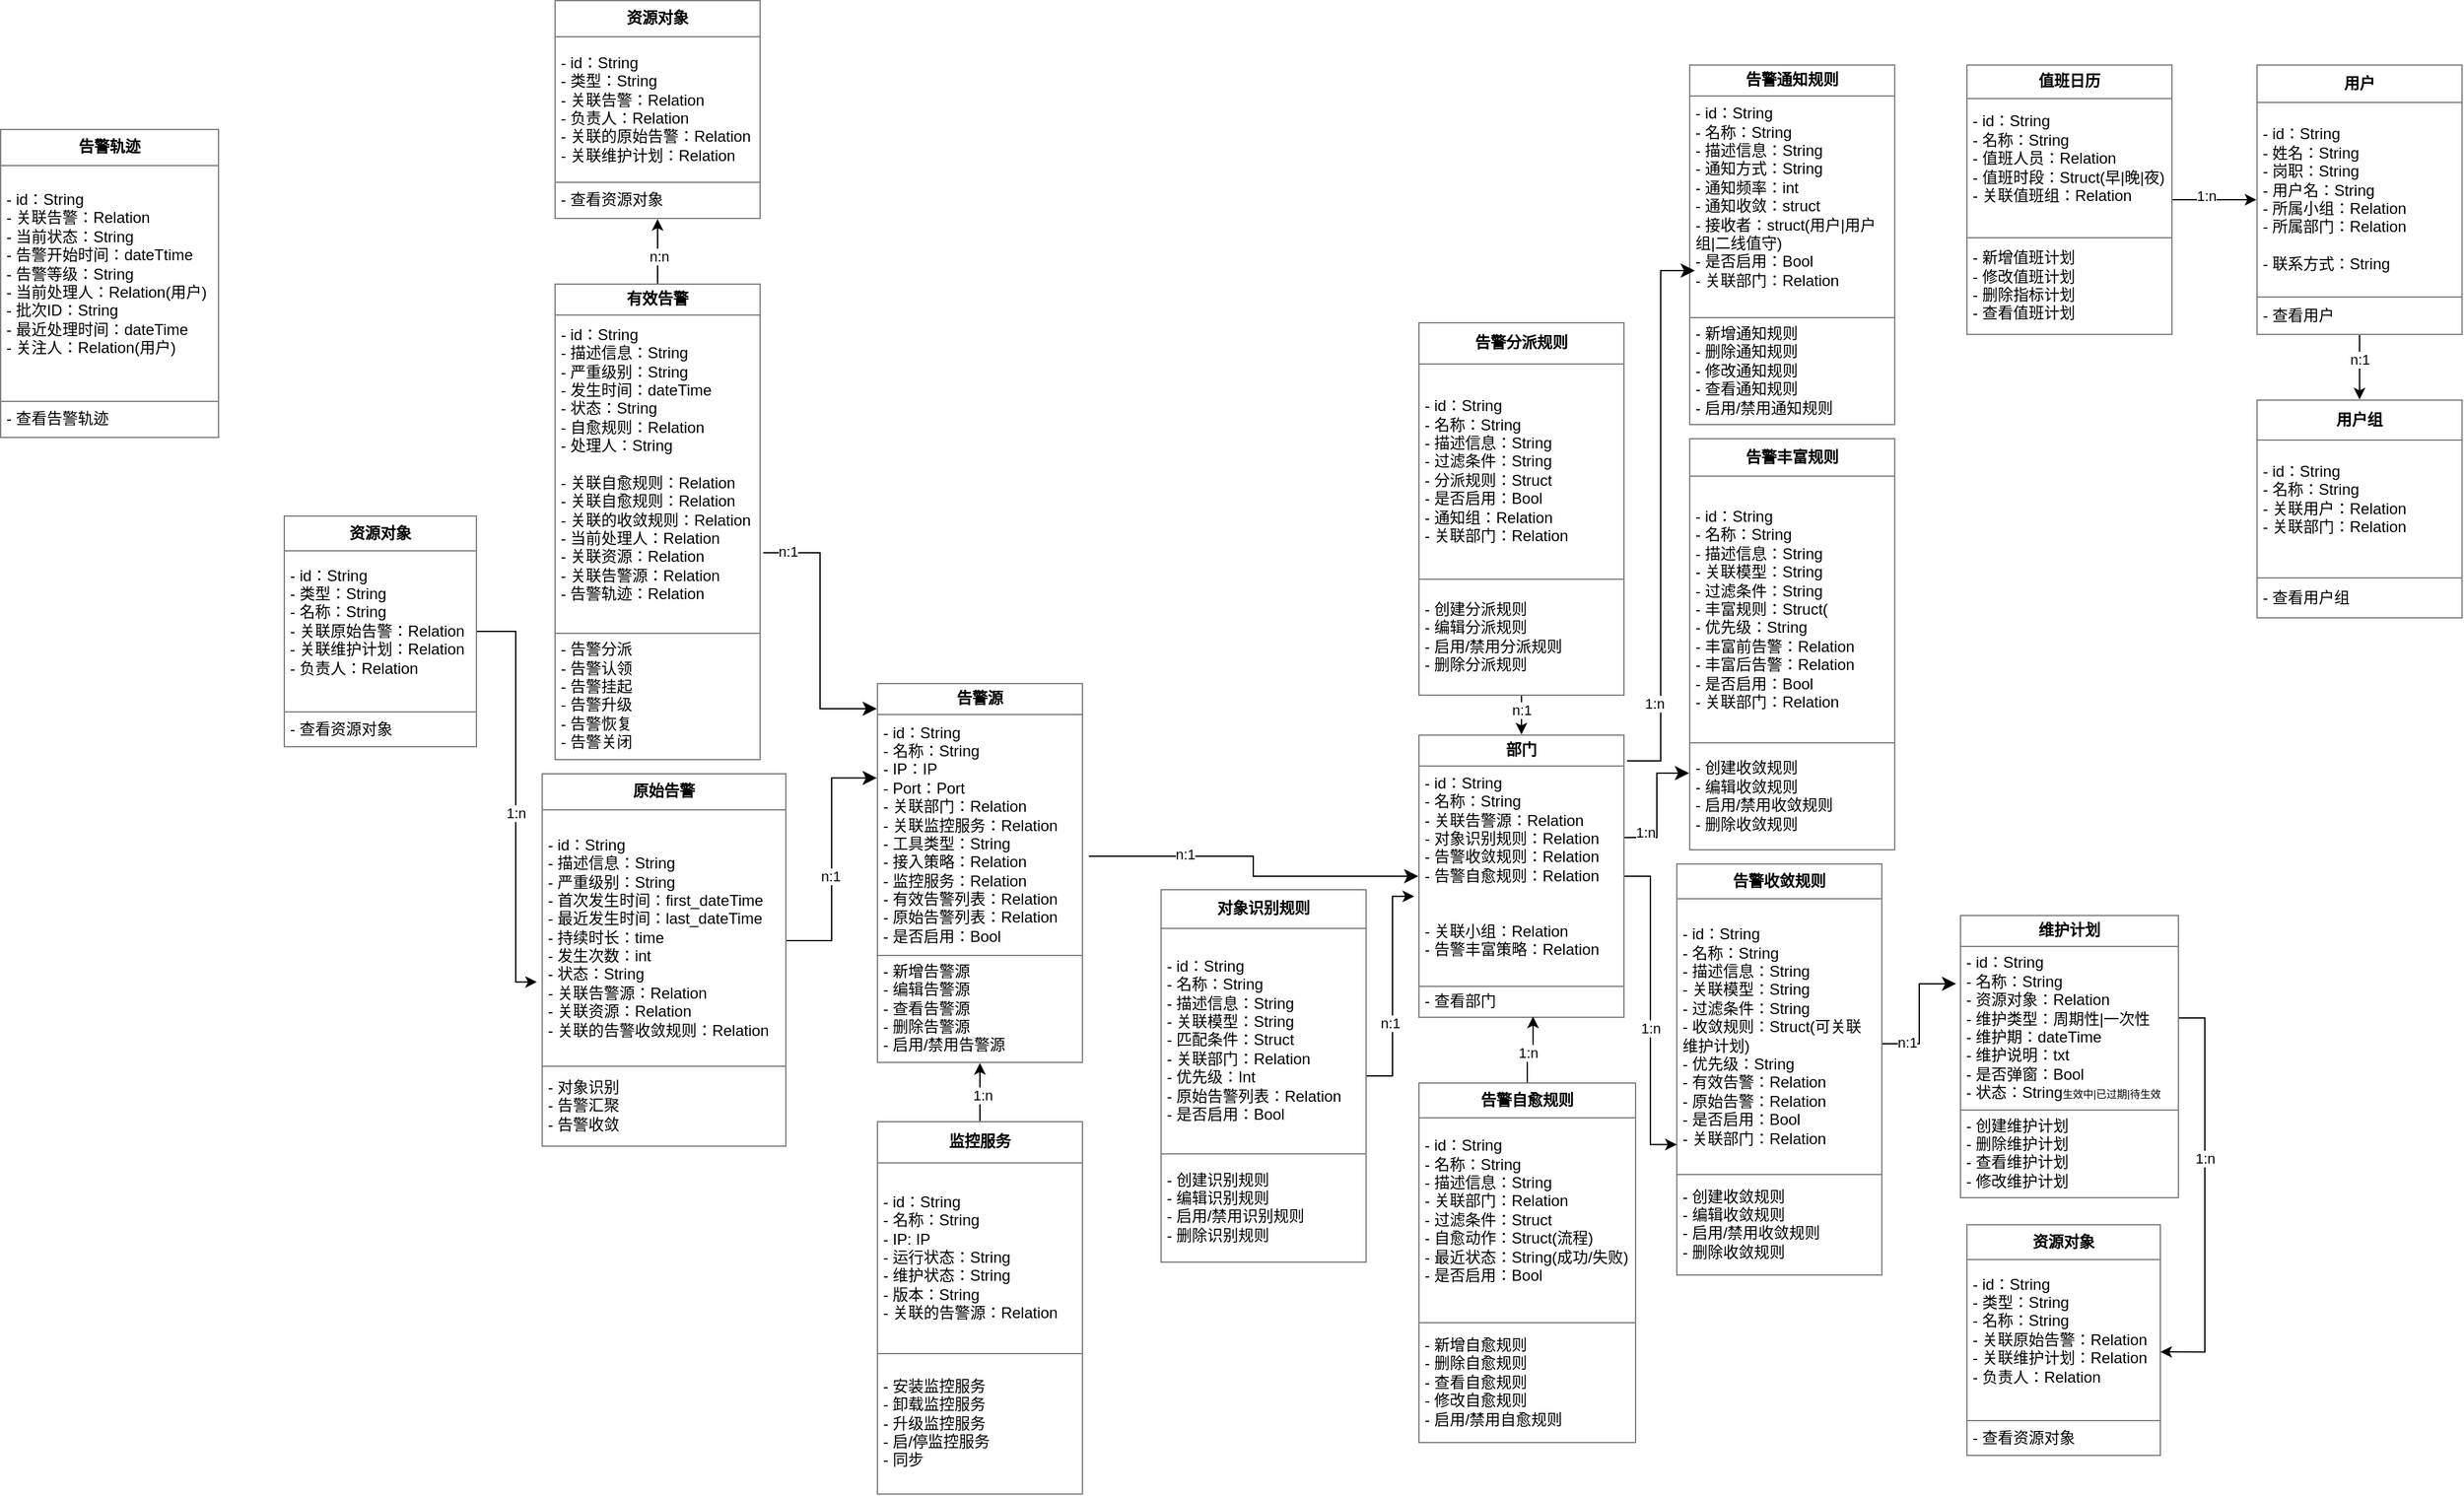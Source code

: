 <mxfile version="24.2.3" type="github">
  <diagram name="第 1 页" id="A6H5ExyCg3AIkG1d_fSl">
    <mxGraphModel dx="2662" dy="2349" grid="1" gridSize="10" guides="1" tooltips="1" connect="1" arrows="1" fold="1" page="1" pageScale="1" pageWidth="1169" pageHeight="1654" math="0" shadow="0">
      <root>
        <mxCell id="0" />
        <mxCell id="1" parent="0" />
        <mxCell id="cfgEqrc7yUKkda0pwVI9-48" value="" style="edgeStyle=orthogonalEdgeStyle;rounded=0;orthogonalLoop=1;jettySize=auto;html=1;" parent="1" source="cfgEqrc7yUKkda0pwVI9-2" target="cfgEqrc7yUKkda0pwVI9-46" edge="1">
          <mxGeometry relative="1" as="geometry" />
        </mxCell>
        <mxCell id="cfgEqrc7yUKkda0pwVI9-49" value="n:n" style="edgeLabel;html=1;align=center;verticalAlign=middle;resizable=0;points=[];" parent="cfgEqrc7yUKkda0pwVI9-48" vertex="1" connectable="0">
          <mxGeometry x="-0.154" y="-1" relative="1" as="geometry">
            <mxPoint as="offset" />
          </mxGeometry>
        </mxCell>
        <mxCell id="cfgEqrc7yUKkda0pwVI9-2" value="&lt;table border=&quot;1&quot; width=&quot;100%&quot; height=&quot;100%&quot; cellpadding=&quot;4&quot; style=&quot;width:100%;height:100%;border-collapse:collapse;&quot;&gt;&lt;tbody&gt;&lt;tr&gt;&lt;th align=&quot;center&quot;&gt;有效告警&lt;/th&gt;&lt;/tr&gt;&lt;tr&gt;&lt;td&gt;- id：String&lt;br&gt;- 描述信息：String&lt;br&gt;- 严重级别：String&lt;br&gt;- 发生时间：dateTime&lt;br&gt;- 状态：String&lt;br&gt;- 自愈规则：Relation&lt;br&gt;- 处理人：String&lt;br&gt;&lt;br&gt;- 关联自愈规则：Relation&lt;br&gt;- 关联自愈规则：Relation&lt;br&gt;- 关联的收敛规则：Relation&lt;br&gt;- 当前处理人：Relation&lt;br&gt;- 关联资源：Relation&lt;br&gt;- 关联告警源：Relation&lt;br&gt;- 告警轨迹：Relation&lt;br&gt;&lt;br&gt;&lt;/td&gt;&lt;/tr&gt;&lt;tr&gt;&lt;td&gt;- 告警分派&lt;br&gt;- 告警认领&lt;br&gt;- 告警挂起&lt;br&gt;- 告警升级&lt;br&gt;- 告警恢复&lt;br&gt;- 告警关闭&lt;/td&gt;&lt;/tr&gt;&lt;/tbody&gt;&lt;/table&gt;" style="text;html=1;whiteSpace=wrap;strokeColor=none;fillColor=none;overflow=fill;" parent="1" vertex="1">
          <mxGeometry x="330" y="120" width="160" height="370" as="geometry" />
        </mxCell>
        <mxCell id="cfgEqrc7yUKkda0pwVI9-20" value="&lt;table border=&quot;1&quot; width=&quot;100%&quot; height=&quot;100%&quot; cellpadding=&quot;4&quot; style=&quot;width:100%;height:100%;border-collapse:collapse;&quot;&gt;&lt;tbody&gt;&lt;tr&gt;&lt;th align=&quot;center&quot;&gt;告警源&lt;/th&gt;&lt;/tr&gt;&lt;tr&gt;&lt;td&gt;- id：String&lt;br&gt;- 名称：String&lt;br&gt;- IP：IP&lt;br&gt;- Port：Port&lt;br&gt;- 关联部门：Relation&lt;br&gt;- 关联监控服务：Relation&lt;br&gt;- 工具类型：String&lt;br&gt;- 接入策略：Relation&lt;br&gt;- 监控服务：Relation&lt;br&gt;- 有效告警列表：Relation&lt;br&gt;- 原始告警列表：Relation&lt;br&gt;- 是否启用：Bool&lt;br&gt;&lt;/td&gt;&lt;/tr&gt;&lt;tr&gt;&lt;td&gt;- 新增告警源&lt;br&gt;- 编辑告警源&lt;br&gt;- 查看告警源&lt;br&gt;- 删除告警源&lt;br&gt;- 启用/禁用告警源&lt;/td&gt;&lt;/tr&gt;&lt;/tbody&gt;&lt;/table&gt;" style="text;html=1;whiteSpace=wrap;strokeColor=none;fillColor=none;overflow=fill;" parent="1" vertex="1">
          <mxGeometry x="580" y="430" width="160" height="295" as="geometry" />
        </mxCell>
        <mxCell id="cfgEqrc7yUKkda0pwVI9-21" value="" style="edgeStyle=elbowEdgeStyle;elbow=horizontal;endArrow=classic;html=1;curved=0;rounded=0;endSize=8;startSize=8;exitX=1.028;exitY=0.456;exitDx=0;exitDy=0;exitPerimeter=0;entryX=0;entryY=0.5;entryDx=0;entryDy=0;" parent="1" source="cfgEqrc7yUKkda0pwVI9-20" target="cfgEqrc7yUKkda0pwVI9-26" edge="1">
          <mxGeometry width="50" height="50" relative="1" as="geometry">
            <mxPoint x="950" y="600" as="sourcePoint" />
            <mxPoint x="1000" y="550" as="targetPoint" />
          </mxGeometry>
        </mxCell>
        <mxCell id="cfgEqrc7yUKkda0pwVI9-22" value="n:1" style="edgeLabel;html=1;align=center;verticalAlign=middle;resizable=0;points=[];" parent="cfgEqrc7yUKkda0pwVI9-21" vertex="1" connectable="0">
          <mxGeometry x="-0.742" y="2" relative="1" as="geometry">
            <mxPoint x="39" as="offset" />
          </mxGeometry>
        </mxCell>
        <mxCell id="cfgEqrc7yUKkda0pwVI9-23" value="" style="edgeStyle=elbowEdgeStyle;elbow=horizontal;endArrow=classic;html=1;curved=0;rounded=0;endSize=8;startSize=8;exitX=1.012;exitY=0.565;exitDx=0;exitDy=0;exitPerimeter=0;" parent="1" source="cfgEqrc7yUKkda0pwVI9-2" edge="1">
          <mxGeometry width="50" height="50" relative="1" as="geometry">
            <mxPoint x="530" y="500" as="sourcePoint" />
            <mxPoint x="580" y="450" as="targetPoint" />
          </mxGeometry>
        </mxCell>
        <mxCell id="cfgEqrc7yUKkda0pwVI9-24" value="n:1" style="edgeLabel;html=1;align=center;verticalAlign=middle;resizable=0;points=[];" parent="cfgEqrc7yUKkda0pwVI9-23" vertex="1" connectable="0">
          <mxGeometry x="-0.82" y="1" relative="1" as="geometry">
            <mxPoint as="offset" />
          </mxGeometry>
        </mxCell>
        <mxCell id="cfgEqrc7yUKkda0pwVI9-25" value="&lt;table border=&quot;1&quot; width=&quot;100%&quot; height=&quot;100%&quot; cellpadding=&quot;4&quot; style=&quot;width:100%;height:100%;border-collapse:collapse;&quot;&gt;&lt;tbody&gt;&lt;tr&gt;&lt;th align=&quot;center&quot;&gt;原始告警&lt;/th&gt;&lt;/tr&gt;&lt;tr&gt;&lt;td&gt;- id：String&lt;br&gt;- 描述信息：String&lt;br&gt;- 严重级别：String&lt;br&gt;- 首次发生时间：first_dateTime&lt;br&gt;- 最近发生时间：last_dateTime&lt;br&gt;- 持续时长：time&lt;br&gt;- 发生次数：int&lt;br&gt;- 状态：String&lt;br&gt;- 关联告警源：Relation&lt;br&gt;- 关联资源：Relation&lt;br&gt;- 关联的告警收敛规则：Relation&lt;br&gt;&lt;/td&gt;&lt;/tr&gt;&lt;tr&gt;&lt;td&gt;- 对象识别&lt;br&gt;- 告警汇聚&lt;br&gt;- 告警收敛&lt;/td&gt;&lt;/tr&gt;&lt;/tbody&gt;&lt;/table&gt;" style="text;html=1;whiteSpace=wrap;strokeColor=none;fillColor=none;overflow=fill;" parent="1" vertex="1">
          <mxGeometry x="320" y="500" width="190" height="290" as="geometry" />
        </mxCell>
        <mxCell id="cfgEqrc7yUKkda0pwVI9-26" value="&lt;table border=&quot;1&quot; width=&quot;100%&quot; height=&quot;100%&quot; cellpadding=&quot;4&quot; style=&quot;width:100%;height:100%;border-collapse:collapse;&quot;&gt;&lt;tbody&gt;&lt;tr&gt;&lt;th align=&quot;center&quot;&gt;部门&lt;/th&gt;&lt;/tr&gt;&lt;tr&gt;&lt;td&gt;- id：String&lt;br&gt;- 名称：String&lt;br&gt;- 关联告警源：Relation&lt;br&gt;- 对象识别规则：Relation&lt;br&gt;- 告警收敛规则：Relation&lt;br&gt;- 告警自愈规则：Relation&lt;br&gt;&lt;br&gt;&lt;br&gt;- 关联小组：Relation&lt;br&gt;- 告警丰富策略：Relation&lt;br&gt;&lt;br&gt;&lt;/td&gt;&lt;/tr&gt;&lt;tr&gt;&lt;td&gt;- 查看部门&lt;/td&gt;&lt;/tr&gt;&lt;/tbody&gt;&lt;/table&gt;" style="text;html=1;whiteSpace=wrap;strokeColor=none;fillColor=none;overflow=fill;" parent="1" vertex="1">
          <mxGeometry x="1000" y="470" width="160" height="220" as="geometry" />
        </mxCell>
        <mxCell id="cfgEqrc7yUKkda0pwVI9-29" value="" style="edgeStyle=elbowEdgeStyle;elbow=horizontal;endArrow=classic;html=1;curved=0;rounded=0;endSize=8;startSize=8;entryX=0;entryY=0.25;entryDx=0;entryDy=0;" parent="1" target="cfgEqrc7yUKkda0pwVI9-20" edge="1">
          <mxGeometry width="50" height="50" relative="1" as="geometry">
            <mxPoint x="510" y="630" as="sourcePoint" />
            <mxPoint x="560" y="580" as="targetPoint" />
          </mxGeometry>
        </mxCell>
        <mxCell id="cfgEqrc7yUKkda0pwVI9-30" value="n:1" style="edgeLabel;html=1;align=center;verticalAlign=middle;resizable=0;points=[];" parent="cfgEqrc7yUKkda0pwVI9-29" vertex="1" connectable="0">
          <mxGeometry x="-0.136" y="1" relative="1" as="geometry">
            <mxPoint as="offset" />
          </mxGeometry>
        </mxCell>
        <mxCell id="cfgEqrc7yUKkda0pwVI9-46" value="&lt;table border=&quot;1&quot; width=&quot;100%&quot; height=&quot;100%&quot; cellpadding=&quot;4&quot; style=&quot;width:100%;height:100%;border-collapse:collapse;&quot;&gt;&lt;tbody&gt;&lt;tr&gt;&lt;th align=&quot;center&quot;&gt;资源对象&lt;/th&gt;&lt;/tr&gt;&lt;tr&gt;&lt;td&gt;- id：String&lt;br&gt;- 类型：String&lt;br&gt;- 关联告警：Relation&lt;br&gt;- 负责人：Relation&lt;br&gt;- 关联的原始告警：Relation&lt;br&gt;- 关联维护计划：Relation&lt;br&gt;&lt;/td&gt;&lt;/tr&gt;&lt;tr&gt;&lt;td&gt;- 查看资源对象&lt;/td&gt;&lt;/tr&gt;&lt;/tbody&gt;&lt;/table&gt;" style="text;html=1;whiteSpace=wrap;strokeColor=none;fillColor=none;overflow=fill;" parent="1" vertex="1">
          <mxGeometry x="330" y="-100" width="160" height="170" as="geometry" />
        </mxCell>
        <mxCell id="jqiMgYjZJbjyt3AKPzdf-1" value="&lt;table border=&quot;1&quot; width=&quot;100%&quot; height=&quot;100%&quot; cellpadding=&quot;4&quot; style=&quot;width:100%;height:100%;border-collapse:collapse;&quot;&gt;&lt;tbody&gt;&lt;tr&gt;&lt;th align=&quot;center&quot;&gt;告警轨迹&lt;/th&gt;&lt;/tr&gt;&lt;tr&gt;&lt;td&gt;- id：String&lt;br&gt;- 关联告警：Relation&lt;br&gt;- 当前状态：String&lt;br&gt;- 告警开始时间：dateTtime&lt;br&gt;- 告警等级：String&lt;br&gt;- 当前处理人：Relation(用户)&lt;br&gt;- 批次ID：String&lt;br&gt;- 最近处理时间：dateTime&lt;br&gt;- 关注人：Relation(用户)&lt;br&gt;&lt;br&gt;&lt;/td&gt;&lt;/tr&gt;&lt;tr&gt;&lt;td&gt;- 查看告警轨迹&lt;/td&gt;&lt;/tr&gt;&lt;/tbody&gt;&lt;/table&gt;" style="text;html=1;whiteSpace=wrap;strokeColor=none;fillColor=none;overflow=fill;" parent="1" vertex="1">
          <mxGeometry x="-100" width="170" height="240" as="geometry" />
        </mxCell>
        <mxCell id="u11UjmIOdCRiVaNOssiP-1" value="&lt;table border=&quot;1&quot; width=&quot;100%&quot; height=&quot;100%&quot; cellpadding=&quot;4&quot; style=&quot;width:100%;height:100%;border-collapse:collapse;&quot;&gt;&lt;tbody&gt;&lt;tr&gt;&lt;th align=&quot;center&quot;&gt;对象识别规则&lt;/th&gt;&lt;/tr&gt;&lt;tr&gt;&lt;td&gt;- id：String&lt;br&gt;- 名称：String&lt;br&gt;- 描述信息：String&lt;br&gt;- 关联模型：String&lt;br&gt;- 匹配条件：Struct&lt;br&gt;- 关联部门：Relation&lt;br&gt;- 优先级：Int&lt;br&gt;- 原始告警列表：Relation&lt;br&gt;- 是否启用：Bool&lt;/td&gt;&lt;/tr&gt;&lt;tr&gt;&lt;td&gt;- 创建识别规则&lt;br&gt;- 编辑识别规则&lt;br&gt;- 启用/禁用识别规则&lt;br&gt;- 删除识别规则&lt;/td&gt;&lt;/tr&gt;&lt;/tbody&gt;&lt;/table&gt;" style="text;html=1;whiteSpace=wrap;strokeColor=none;fillColor=none;overflow=fill;" parent="1" vertex="1">
          <mxGeometry x="800" y="590" width="160" height="290" as="geometry" />
        </mxCell>
        <mxCell id="u11UjmIOdCRiVaNOssiP-2" style="edgeStyle=orthogonalEdgeStyle;rounded=0;orthogonalLoop=1;jettySize=auto;html=1;exitX=1;exitY=0.5;exitDx=0;exitDy=0;entryX=-0.02;entryY=0.571;entryDx=0;entryDy=0;entryPerimeter=0;" parent="1" source="u11UjmIOdCRiVaNOssiP-1" target="cfgEqrc7yUKkda0pwVI9-26" edge="1">
          <mxGeometry relative="1" as="geometry" />
        </mxCell>
        <mxCell id="u11UjmIOdCRiVaNOssiP-3" value="n:1" style="edgeLabel;html=1;align=center;verticalAlign=middle;resizable=0;points=[];" parent="u11UjmIOdCRiVaNOssiP-2" vertex="1" connectable="0">
          <mxGeometry x="-0.304" y="2" relative="1" as="geometry">
            <mxPoint as="offset" />
          </mxGeometry>
        </mxCell>
        <mxCell id="u11UjmIOdCRiVaNOssiP-4" value="&lt;table border=&quot;1&quot; width=&quot;100%&quot; height=&quot;100%&quot; cellpadding=&quot;4&quot; style=&quot;width:100%;height:100%;border-collapse:collapse;&quot;&gt;&lt;tbody&gt;&lt;tr&gt;&lt;th align=&quot;center&quot;&gt;资源对象&lt;/th&gt;&lt;/tr&gt;&lt;tr&gt;&lt;td&gt;- id：String&lt;br&gt;- 类型：String&lt;br&gt;- 名称：String&lt;br&gt;- 关联原始告警：Relation&lt;br&gt;- 关联维护计划：Relation&lt;br&gt;- 负责人：Relation&lt;br&gt;&lt;br&gt;&lt;/td&gt;&lt;/tr&gt;&lt;tr&gt;&lt;td&gt;- 查看资源对象&lt;/td&gt;&lt;/tr&gt;&lt;/tbody&gt;&lt;/table&gt;" style="text;html=1;whiteSpace=wrap;strokeColor=none;fillColor=none;overflow=fill;" parent="1" vertex="1">
          <mxGeometry x="120" y="300" width="150" height="180" as="geometry" />
        </mxCell>
        <mxCell id="u11UjmIOdCRiVaNOssiP-5" style="edgeStyle=orthogonalEdgeStyle;rounded=0;orthogonalLoop=1;jettySize=auto;html=1;entryX=-0.019;entryY=0.559;entryDx=0;entryDy=0;entryPerimeter=0;" parent="1" source="u11UjmIOdCRiVaNOssiP-4" target="cfgEqrc7yUKkda0pwVI9-25" edge="1">
          <mxGeometry relative="1" as="geometry">
            <Array as="points">
              <mxPoint x="300" y="390" />
              <mxPoint x="300" y="662" />
            </Array>
          </mxGeometry>
        </mxCell>
        <mxCell id="u11UjmIOdCRiVaNOssiP-6" value="1:n" style="edgeLabel;html=1;align=center;verticalAlign=middle;resizable=0;points=[];" parent="u11UjmIOdCRiVaNOssiP-5" vertex="1" connectable="0">
          <mxGeometry x="0.07" relative="1" as="geometry">
            <mxPoint as="offset" />
          </mxGeometry>
        </mxCell>
        <mxCell id="u11UjmIOdCRiVaNOssiP-7" value="&lt;table border=&quot;1&quot; width=&quot;100%&quot; height=&quot;100%&quot; cellpadding=&quot;4&quot; style=&quot;width:100%;height:100%;border-collapse:collapse;&quot;&gt;&lt;tbody&gt;&lt;tr&gt;&lt;th align=&quot;center&quot;&gt;告警收敛规则&lt;/th&gt;&lt;/tr&gt;&lt;tr&gt;&lt;td&gt;- id：String&lt;br&gt;- 名称：String&lt;br&gt;- 描述信息：String&lt;br&gt;- 关联模型：String&lt;br&gt;- 过滤条件：String&lt;br&gt;- 收敛规则：Struct(可关联维护计划)&lt;br&gt;- 优先级：String&lt;br&gt;- 有效告警：Relation&lt;br&gt;- 原始告警：Relation&lt;br&gt;- 是否启用：Bool&lt;br&gt;- 关联部门：Relation&lt;/td&gt;&lt;/tr&gt;&lt;tr&gt;&lt;td&gt;- 创建收敛规则&lt;br&gt;- 编辑收敛规则&lt;br&gt;- 启用/禁用收敛规则&lt;br&gt;- 删除收敛规则&lt;br&gt;&lt;/td&gt;&lt;/tr&gt;&lt;/tbody&gt;&lt;/table&gt;" style="text;html=1;whiteSpace=wrap;strokeColor=none;fillColor=none;overflow=fill;" parent="1" vertex="1">
          <mxGeometry x="1200" y="570" width="160" height="320" as="geometry" />
        </mxCell>
        <mxCell id="u11UjmIOdCRiVaNOssiP-8" value="&lt;table border=&quot;1&quot; width=&quot;100%&quot; height=&quot;100%&quot; cellpadding=&quot;4&quot; style=&quot;width:100%;height:100%;border-collapse:collapse;&quot;&gt;&lt;tbody&gt;&lt;tr&gt;&lt;th align=&quot;center&quot;&gt;维护计划&lt;/th&gt;&lt;/tr&gt;&lt;tr&gt;&lt;td&gt;- id：String&lt;br&gt;- 名称：String&lt;br&gt;- 资源对象：Relation&lt;br&gt;- 维护类型：周期性|一次性&lt;br&gt;- 维护期：dateTime&lt;br&gt;- 维护说明：txt&lt;br&gt;- 是否弹窗：Bool&lt;br&gt;- 状态：String&lt;font style=&quot;font-size: 8px;&quot;&gt;生效中|已过期|待生效&amp;nbsp; &amp;nbsp;&lt;/font&gt;&lt;br&gt;&lt;/td&gt;&lt;/tr&gt;&lt;tr&gt;&lt;td&gt;- 创建维护计划&lt;br&gt;- 删除维护计划&lt;br&gt;- 查看维护计划&lt;br&gt;- 修改维护计划&lt;/td&gt;&lt;/tr&gt;&lt;/tbody&gt;&lt;/table&gt;" style="text;html=1;whiteSpace=wrap;strokeColor=none;fillColor=none;overflow=fill;" parent="1" vertex="1">
          <mxGeometry x="1420" y="610" width="170" height="220" as="geometry" />
        </mxCell>
        <mxCell id="u11UjmIOdCRiVaNOssiP-11" value="&lt;table border=&quot;1&quot; width=&quot;100%&quot; height=&quot;100%&quot; cellpadding=&quot;4&quot; style=&quot;width:100%;height:100%;border-collapse:collapse;&quot;&gt;&lt;tbody&gt;&lt;tr&gt;&lt;th align=&quot;center&quot;&gt;资源对象&lt;/th&gt;&lt;/tr&gt;&lt;tr&gt;&lt;td&gt;- id：String&lt;br&gt;- 类型：String&lt;br&gt;- 名称：String&lt;br&gt;- 关联原始告警：Relation&lt;br&gt;- 关联维护计划：Relation&lt;br&gt;- 负责人：Relation&lt;br&gt;&lt;br&gt;&lt;/td&gt;&lt;/tr&gt;&lt;tr&gt;&lt;td&gt;- 查看资源对象&lt;/td&gt;&lt;/tr&gt;&lt;/tbody&gt;&lt;/table&gt;" style="text;html=1;whiteSpace=wrap;strokeColor=none;fillColor=none;overflow=fill;" parent="1" vertex="1">
          <mxGeometry x="1424.5" y="850" width="151" height="180" as="geometry" />
        </mxCell>
        <mxCell id="u11UjmIOdCRiVaNOssiP-14" value="" style="edgeStyle=elbowEdgeStyle;elbow=horizontal;endArrow=classic;html=1;curved=0;rounded=0;endSize=8;startSize=8;entryX=-0.017;entryY=0.243;entryDx=0;entryDy=0;entryPerimeter=0;" parent="1" target="u11UjmIOdCRiVaNOssiP-8" edge="1">
          <mxGeometry width="50" height="50" relative="1" as="geometry">
            <mxPoint x="1360" y="710" as="sourcePoint" />
            <mxPoint x="1410" y="660" as="targetPoint" />
          </mxGeometry>
        </mxCell>
        <mxCell id="u11UjmIOdCRiVaNOssiP-15" value="n:1" style="edgeLabel;html=1;align=center;verticalAlign=middle;resizable=0;points=[];" parent="u11UjmIOdCRiVaNOssiP-14" vertex="1" connectable="0">
          <mxGeometry x="-0.64" y="1" relative="1" as="geometry">
            <mxPoint as="offset" />
          </mxGeometry>
        </mxCell>
        <mxCell id="QuVUxzMfI6Nxj_qWlXYm-1" style="edgeStyle=orthogonalEdgeStyle;rounded=0;orthogonalLoop=1;jettySize=auto;html=1;entryX=1;entryY=0.551;entryDx=0;entryDy=0;entryPerimeter=0;" parent="1" source="u11UjmIOdCRiVaNOssiP-8" target="u11UjmIOdCRiVaNOssiP-11" edge="1">
          <mxGeometry relative="1" as="geometry">
            <Array as="points">
              <mxPoint x="1610" y="690" />
              <mxPoint x="1610" y="949" />
            </Array>
          </mxGeometry>
        </mxCell>
        <mxCell id="QuVUxzMfI6Nxj_qWlXYm-2" value="1:n" style="edgeLabel;html=1;align=center;verticalAlign=middle;resizable=0;points=[];" parent="QuVUxzMfI6Nxj_qWlXYm-1" vertex="1" connectable="0">
          <mxGeometry x="-0.18" relative="1" as="geometry">
            <mxPoint as="offset" />
          </mxGeometry>
        </mxCell>
        <mxCell id="QuVUxzMfI6Nxj_qWlXYm-3" style="edgeStyle=orthogonalEdgeStyle;rounded=0;orthogonalLoop=1;jettySize=auto;html=1;entryX=0.003;entryY=0.682;entryDx=0;entryDy=0;entryPerimeter=0;" parent="1" source="cfgEqrc7yUKkda0pwVI9-26" target="u11UjmIOdCRiVaNOssiP-7" edge="1">
          <mxGeometry relative="1" as="geometry" />
        </mxCell>
        <mxCell id="QuVUxzMfI6Nxj_qWlXYm-4" value="1:n" style="edgeLabel;html=1;align=center;verticalAlign=middle;resizable=0;points=[];" parent="QuVUxzMfI6Nxj_qWlXYm-3" vertex="1" connectable="0">
          <mxGeometry x="0.11" relative="1" as="geometry">
            <mxPoint as="offset" />
          </mxGeometry>
        </mxCell>
        <mxCell id="QuVUxzMfI6Nxj_qWlXYm-6" value="&lt;table border=&quot;1&quot; width=&quot;100%&quot; height=&quot;100%&quot; cellpadding=&quot;4&quot; style=&quot;width:100%;height:100%;border-collapse:collapse;&quot;&gt;&lt;tbody&gt;&lt;tr&gt;&lt;th align=&quot;center&quot;&gt;告警自愈规则&lt;/th&gt;&lt;/tr&gt;&lt;tr&gt;&lt;td&gt;- id：String&lt;br&gt;- 名称：String&lt;br&gt;- 描述信息：String&lt;br&gt;- 关联部门：Relation&lt;br&gt;- 过滤条件：Struct&lt;br&gt;- 自愈动作：Struct(流程)&lt;br&gt;- 最近状态：String(成功/失败)&lt;br&gt;- 是否启用：Bool&lt;br&gt;&lt;br&gt;&lt;/td&gt;&lt;/tr&gt;&lt;tr&gt;&lt;td&gt;- 新增自愈规则&lt;br&gt;- 删除自愈规则&lt;br&gt;- 查看自愈规则&lt;br&gt;- 修改自愈规则&lt;br&gt;- 启用/禁用自愈规则&lt;/td&gt;&lt;/tr&gt;&lt;/tbody&gt;&lt;/table&gt;" style="text;html=1;whiteSpace=wrap;strokeColor=none;fillColor=none;overflow=fill;" parent="1" vertex="1">
          <mxGeometry x="1000" y="740" width="169" height="280" as="geometry" />
        </mxCell>
        <mxCell id="QuVUxzMfI6Nxj_qWlXYm-7" style="edgeStyle=orthogonalEdgeStyle;rounded=0;orthogonalLoop=1;jettySize=auto;html=1;entryX=0.556;entryY=0.995;entryDx=0;entryDy=0;entryPerimeter=0;" parent="1" source="QuVUxzMfI6Nxj_qWlXYm-6" target="cfgEqrc7yUKkda0pwVI9-26" edge="1">
          <mxGeometry relative="1" as="geometry" />
        </mxCell>
        <mxCell id="QuVUxzMfI6Nxj_qWlXYm-8" value="1:n" style="edgeLabel;html=1;align=center;verticalAlign=middle;resizable=0;points=[];" parent="QuVUxzMfI6Nxj_qWlXYm-7" vertex="1" connectable="0">
          <mxGeometry x="-0.165" relative="1" as="geometry">
            <mxPoint as="offset" />
          </mxGeometry>
        </mxCell>
        <mxCell id="mfQG7iK4CB9ToEW0L1Qx-3" style="edgeStyle=orthogonalEdgeStyle;rounded=0;orthogonalLoop=1;jettySize=auto;html=1;entryX=0.5;entryY=1;entryDx=0;entryDy=0;" parent="1" source="mfQG7iK4CB9ToEW0L1Qx-2" target="cfgEqrc7yUKkda0pwVI9-20" edge="1">
          <mxGeometry relative="1" as="geometry" />
        </mxCell>
        <mxCell id="mfQG7iK4CB9ToEW0L1Qx-4" value="1:n" style="edgeLabel;html=1;align=center;verticalAlign=middle;resizable=0;points=[];" parent="mfQG7iK4CB9ToEW0L1Qx-3" vertex="1" connectable="0">
          <mxGeometry x="-0.103" y="-2" relative="1" as="geometry">
            <mxPoint as="offset" />
          </mxGeometry>
        </mxCell>
        <mxCell id="mfQG7iK4CB9ToEW0L1Qx-2" value="&lt;table border=&quot;1&quot; width=&quot;100%&quot; height=&quot;100%&quot; cellpadding=&quot;4&quot; style=&quot;width:100%;height:100%;border-collapse:collapse;&quot;&gt;&lt;tbody&gt;&lt;tr&gt;&lt;th align=&quot;center&quot;&gt;监控服务&lt;/th&gt;&lt;/tr&gt;&lt;tr&gt;&lt;td&gt;- id：String&lt;br&gt;- 名称：String&lt;br&gt;- IP: IP&lt;br&gt;- 运行状态：String&lt;br&gt;- 维护状态：String&lt;br&gt;- 版本：String&lt;br&gt;- 关联的告警源：Relation&lt;/td&gt;&lt;/tr&gt;&lt;tr&gt;&lt;td&gt;- 安装监控服务&lt;br&gt;- 卸载监控服务&lt;br&gt;- 升级监控服务&lt;br&gt;- 启/停监控服务&lt;br&gt;- 同步&lt;/td&gt;&lt;/tr&gt;&lt;/tbody&gt;&lt;/table&gt;" style="text;html=1;whiteSpace=wrap;strokeColor=none;fillColor=none;overflow=fill;" parent="1" vertex="1">
          <mxGeometry x="580" y="770" width="160" height="290" as="geometry" />
        </mxCell>
        <mxCell id="mfQG7iK4CB9ToEW0L1Qx-5" value="&lt;table border=&quot;1&quot; width=&quot;100%&quot; height=&quot;100%&quot; cellpadding=&quot;4&quot; style=&quot;width:100%;height:100%;border-collapse:collapse;&quot;&gt;&lt;tbody&gt;&lt;tr&gt;&lt;th align=&quot;center&quot;&gt;告警丰富规则&lt;/th&gt;&lt;/tr&gt;&lt;tr&gt;&lt;td&gt;- id：String&lt;br&gt;- 名称：String&lt;br&gt;- 描述信息：String&lt;br&gt;- 关联模型：String&lt;br&gt;- 过滤条件：String&lt;br&gt;- 丰富规则：Struct(&lt;br&gt;- 优先级：String&lt;br&gt;- 丰富前告警：Relation&lt;br&gt;- 丰富后告警：Relation&lt;br&gt;- 是否启用：Bool&lt;br&gt;- 关联部门：Relation&lt;/td&gt;&lt;/tr&gt;&lt;tr&gt;&lt;td&gt;- 创建收敛规则&lt;br&gt;- 编辑收敛规则&lt;br&gt;- 启用/禁用收敛规则&lt;br&gt;- 删除收敛规则&lt;br&gt;&lt;/td&gt;&lt;/tr&gt;&lt;/tbody&gt;&lt;/table&gt;" style="text;html=1;whiteSpace=wrap;strokeColor=none;fillColor=none;overflow=fill;" parent="1" vertex="1">
          <mxGeometry x="1210" y="240" width="160" height="320" as="geometry" />
        </mxCell>
        <mxCell id="mfQG7iK4CB9ToEW0L1Qx-7" value="" style="edgeStyle=elbowEdgeStyle;elbow=horizontal;endArrow=classic;html=1;curved=0;rounded=0;endSize=8;startSize=8;" parent="1" edge="1">
          <mxGeometry width="50" height="50" relative="1" as="geometry">
            <mxPoint x="1160" y="550" as="sourcePoint" />
            <mxPoint x="1210" y="500" as="targetPoint" />
          </mxGeometry>
        </mxCell>
        <mxCell id="mfQG7iK4CB9ToEW0L1Qx-8" value="1:n" style="edgeLabel;html=1;align=center;verticalAlign=middle;resizable=0;points=[];" parent="mfQG7iK4CB9ToEW0L1Qx-7" vertex="1" connectable="0">
          <mxGeometry x="-0.671" y="4" relative="1" as="geometry">
            <mxPoint x="-1" as="offset" />
          </mxGeometry>
        </mxCell>
        <mxCell id="mfQG7iK4CB9ToEW0L1Qx-10" value="" style="edgeStyle=orthogonalEdgeStyle;rounded=0;orthogonalLoop=1;jettySize=auto;html=1;" parent="1" source="mfQG7iK4CB9ToEW0L1Qx-9" target="cfgEqrc7yUKkda0pwVI9-26" edge="1">
          <mxGeometry relative="1" as="geometry" />
        </mxCell>
        <mxCell id="mfQG7iK4CB9ToEW0L1Qx-11" value="n:1" style="edgeLabel;html=1;align=center;verticalAlign=middle;resizable=0;points=[];" parent="mfQG7iK4CB9ToEW0L1Qx-10" vertex="1" connectable="0">
          <mxGeometry x="0.22" relative="1" as="geometry">
            <mxPoint as="offset" />
          </mxGeometry>
        </mxCell>
        <mxCell id="mfQG7iK4CB9ToEW0L1Qx-9" value="&lt;table border=&quot;1&quot; width=&quot;100%&quot; height=&quot;100%&quot; cellpadding=&quot;4&quot; style=&quot;width:100%;height:100%;border-collapse:collapse;&quot;&gt;&lt;tbody&gt;&lt;tr&gt;&lt;th align=&quot;center&quot;&gt;告警分派规则&lt;/th&gt;&lt;/tr&gt;&lt;tr&gt;&lt;td&gt;- id：String&lt;br&gt;- 名称：String&lt;br&gt;- 描述信息：String&lt;br&gt;- 过滤条件：String&lt;br&gt;- 分派规则：Struct&lt;br&gt;- 是否启用：Bool&lt;br&gt;- 通知组：Relation&lt;br&gt;- 关联部门：Relation&lt;br&gt;&lt;/td&gt;&lt;/tr&gt;&lt;tr&gt;&lt;td&gt;- 创建分派规则&lt;br&gt;- 编辑分派规则&lt;br&gt;- 启用/禁用分派规则&lt;br&gt;- 删除分派规则&lt;/td&gt;&lt;/tr&gt;&lt;/tbody&gt;&lt;/table&gt;" style="text;html=1;whiteSpace=wrap;strokeColor=none;fillColor=none;overflow=fill;" parent="1" vertex="1">
          <mxGeometry x="1000" y="150" width="160" height="290" as="geometry" />
        </mxCell>
        <mxCell id="mfQG7iK4CB9ToEW0L1Qx-12" value="&lt;table border=&quot;1&quot; width=&quot;100%&quot; height=&quot;100%&quot; cellpadding=&quot;4&quot; style=&quot;width:100%;height:100%;border-collapse:collapse;&quot;&gt;&lt;tbody&gt;&lt;tr&gt;&lt;th align=&quot;center&quot;&gt;告警通知规则&lt;/th&gt;&lt;/tr&gt;&lt;tr&gt;&lt;td&gt;- id：String&lt;br&gt;- 名称：String&lt;br&gt;- 描述信息：String&lt;br&gt;- 通知方式：String&lt;br&gt;- 通知频率：int&lt;br&gt;- 通知收敛：struct&lt;br&gt;- 接收者：struct(用户|用户组|二线值守)&lt;br&gt;- 是否启用：Bool&lt;br&gt;- 关联部门：Relation&lt;br&gt;&lt;br&gt;&lt;/td&gt;&lt;/tr&gt;&lt;tr&gt;&lt;td&gt;- 新增通知规则&lt;br&gt;- 删除通知规则&lt;br&gt;- 修改通知规则&lt;br&gt;- 查看通知规则&lt;br&gt;- 启用/禁用通知规则&lt;/td&gt;&lt;/tr&gt;&lt;/tbody&gt;&lt;/table&gt;" style="text;html=1;whiteSpace=wrap;strokeColor=none;fillColor=none;overflow=fill;" parent="1" vertex="1">
          <mxGeometry x="1210" y="-50" width="160" height="280" as="geometry" />
        </mxCell>
        <mxCell id="mfQG7iK4CB9ToEW0L1Qx-13" value="" style="edgeStyle=elbowEdgeStyle;elbow=horizontal;endArrow=classic;html=1;curved=0;rounded=0;endSize=8;startSize=8;exitX=1.012;exitY=0.093;exitDx=0;exitDy=0;exitPerimeter=0;" parent="1" source="cfgEqrc7yUKkda0pwVI9-26" edge="1">
          <mxGeometry width="50" height="50" relative="1" as="geometry">
            <mxPoint x="1164.5" y="160" as="sourcePoint" />
            <mxPoint x="1214.5" y="110" as="targetPoint" />
          </mxGeometry>
        </mxCell>
        <mxCell id="mfQG7iK4CB9ToEW0L1Qx-14" value="1:n" style="edgeLabel;html=1;align=center;verticalAlign=middle;resizable=0;points=[];" parent="mfQG7iK4CB9ToEW0L1Qx-13" vertex="1" connectable="0">
          <mxGeometry x="-0.671" y="4" relative="1" as="geometry">
            <mxPoint x="-1" as="offset" />
          </mxGeometry>
        </mxCell>
        <mxCell id="mfQG7iK4CB9ToEW0L1Qx-17" value="" style="edgeStyle=orthogonalEdgeStyle;rounded=0;orthogonalLoop=1;jettySize=auto;html=1;" parent="1" source="mfQG7iK4CB9ToEW0L1Qx-15" target="mfQG7iK4CB9ToEW0L1Qx-16" edge="1">
          <mxGeometry relative="1" as="geometry" />
        </mxCell>
        <mxCell id="mfQG7iK4CB9ToEW0L1Qx-18" value="1:n" style="edgeLabel;html=1;align=center;verticalAlign=middle;resizable=0;points=[];" parent="mfQG7iK4CB9ToEW0L1Qx-17" vertex="1" connectable="0">
          <mxGeometry x="-0.204" y="3" relative="1" as="geometry">
            <mxPoint as="offset" />
          </mxGeometry>
        </mxCell>
        <mxCell id="mfQG7iK4CB9ToEW0L1Qx-15" value="&lt;table border=&quot;1&quot; width=&quot;100%&quot; height=&quot;100%&quot; cellpadding=&quot;4&quot; style=&quot;width:100%;height:100%;border-collapse:collapse;&quot;&gt;&lt;tbody&gt;&lt;tr&gt;&lt;th align=&quot;center&quot;&gt;值班日历&lt;/th&gt;&lt;/tr&gt;&lt;tr&gt;&lt;td&gt;- id：String&lt;br&gt;- 名称：String&lt;br&gt;- 值班人员：Relation&lt;br&gt;- 值班时段：Struct(早|晚|夜)&lt;br&gt;- 关联值班组：Relation&lt;br&gt;&lt;br&gt;&lt;/td&gt;&lt;/tr&gt;&lt;tr&gt;&lt;td&gt;- 新增值班计划&lt;br&gt;- 修改值班计划&lt;br&gt;- 删除指标计划&lt;br&gt;- 查看值班计划&lt;/td&gt;&lt;/tr&gt;&lt;/tbody&gt;&lt;/table&gt;" style="text;html=1;whiteSpace=wrap;strokeColor=none;fillColor=none;overflow=fill;" parent="1" vertex="1">
          <mxGeometry x="1424.5" y="-50" width="160" height="210" as="geometry" />
        </mxCell>
        <mxCell id="mfQG7iK4CB9ToEW0L1Qx-20" value="" style="edgeStyle=orthogonalEdgeStyle;rounded=0;orthogonalLoop=1;jettySize=auto;html=1;" parent="1" source="mfQG7iK4CB9ToEW0L1Qx-16" target="mfQG7iK4CB9ToEW0L1Qx-19" edge="1">
          <mxGeometry relative="1" as="geometry" />
        </mxCell>
        <mxCell id="mfQG7iK4CB9ToEW0L1Qx-21" value="n:1" style="edgeLabel;html=1;align=center;verticalAlign=middle;resizable=0;points=[];" parent="mfQG7iK4CB9ToEW0L1Qx-20" vertex="1" connectable="0">
          <mxGeometry x="-0.254" relative="1" as="geometry">
            <mxPoint as="offset" />
          </mxGeometry>
        </mxCell>
        <mxCell id="mfQG7iK4CB9ToEW0L1Qx-16" value="&lt;table border=&quot;1&quot; width=&quot;100%&quot; height=&quot;100%&quot; cellpadding=&quot;4&quot; style=&quot;width:100%;height:100%;border-collapse:collapse;&quot;&gt;&lt;tbody&gt;&lt;tr&gt;&lt;th align=&quot;center&quot;&gt;用户&lt;/th&gt;&lt;/tr&gt;&lt;tr&gt;&lt;td&gt;- id：String&lt;br&gt;- 姓名：String&lt;br&gt;- 岗职：String&lt;br&gt;- 用户名：String&lt;br&gt;- 所属小组：Relation&lt;br&gt;- 所属部门：Relation&lt;br&gt;&lt;br&gt;- 联系方式：String&lt;/td&gt;&lt;/tr&gt;&lt;tr&gt;&lt;td&gt;- 查看用户&lt;/td&gt;&lt;/tr&gt;&lt;/tbody&gt;&lt;/table&gt;" style="text;html=1;whiteSpace=wrap;strokeColor=none;fillColor=none;overflow=fill;" parent="1" vertex="1">
          <mxGeometry x="1650" y="-50" width="160" height="210" as="geometry" />
        </mxCell>
        <mxCell id="mfQG7iK4CB9ToEW0L1Qx-19" value="&lt;table border=&quot;1&quot; width=&quot;100%&quot; height=&quot;100%&quot; cellpadding=&quot;4&quot; style=&quot;width:100%;height:100%;border-collapse:collapse;&quot;&gt;&lt;tbody&gt;&lt;tr&gt;&lt;th align=&quot;center&quot;&gt;用户组&lt;/th&gt;&lt;/tr&gt;&lt;tr&gt;&lt;td&gt;- id：String&lt;br&gt;- 名称：String&lt;br&gt;- 关联用户：Relation&lt;br&gt;- 关联部门：Relation&lt;br&gt;&lt;br&gt;&lt;/td&gt;&lt;/tr&gt;&lt;tr&gt;&lt;td&gt;- 查看用户组&lt;/td&gt;&lt;/tr&gt;&lt;/tbody&gt;&lt;/table&gt;" style="text;html=1;whiteSpace=wrap;strokeColor=none;fillColor=none;overflow=fill;" parent="1" vertex="1">
          <mxGeometry x="1650" y="210" width="160" height="170" as="geometry" />
        </mxCell>
      </root>
    </mxGraphModel>
  </diagram>
</mxfile>
